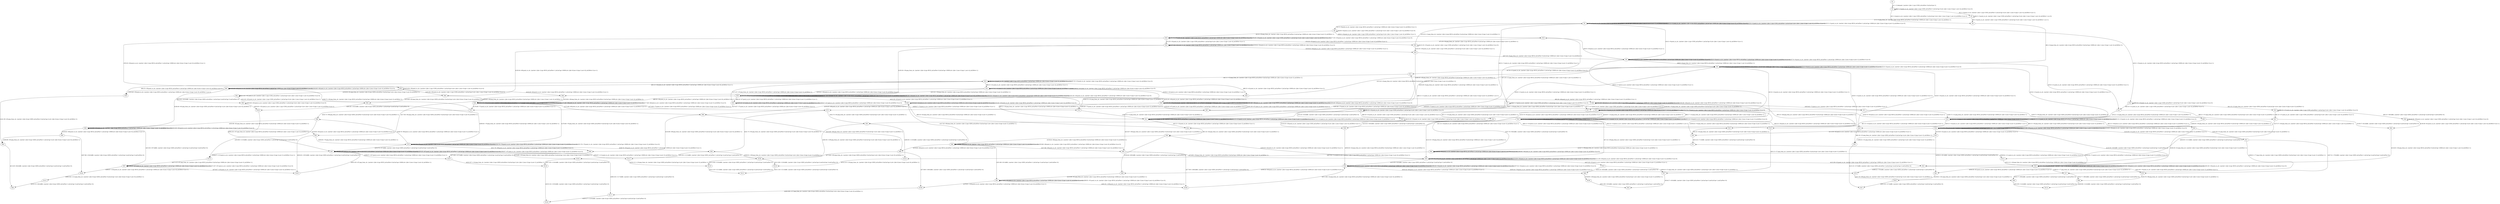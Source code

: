 digraph cpn_tools_graph {
  N1 -> N2 [ label="A1:1->2:demand: {carrier={idx=1,typ=CON},inCarPow=0,inCarCap=2}" ];
  N2 -> N3 [ label="A2:2->3:push_to_cb: {carrier={idx=1,typ=CON},inCarPow=2,inCarCap=0,cb={idx=1,loss=0,inp=1,out=4},inCbPow=0,ra=1}" ];
  N2 -> N4 [ label="A3:2->4:push_to_cb: {carrier={idx=1,typ=CON},inCarPow=2,inCarCap=0,cb={idx=1,loss=0,inp=1,out=4},inCbPow=0,ra=2}" ];
  N2 -> N2 [ label="A4:2->2:push_to_cb: {carrier={idx=1,typ=CON},inCarPow=2,inCarCap=0,cb={idx=1,loss=0,inp=1,out=4},inCbPow=0,ra=0}" ];
  N3 -> N3 [ label="A5:3->3:push_to_cb: {carrier={idx=1,typ=CON},inCarPow=1,inCarCap=0,cb={idx=1,loss=0,inp=1,out=4},inCbPow=1,ra=0}" ];
  N3 -> N4 [ label="A6:3->4:push_to_cb: {carrier={idx=1,typ=CON},inCarPow=1,inCarCap=0,cb={idx=1,loss=0,inp=1,out=4},inCbPow=1,ra=1}" ];
  N3 -> N5 [ label="A7:3->5:pop_from_cb: {carrier={idx=4,typ=BUS},inCarPow=0,inCarCap=10000,cb={idx=1,loss=0,inp=1,out=4},inCbPow=1}" ];
  N4 -> N6 [ label="A8:4->6:pop_from_cb: {carrier={idx=4,typ=BUS},inCarPow=0,inCarCap=10000,cb={idx=1,loss=0,inp=1,out=4},inCbPow=2}" ];
  N5 -> N5 [ label="A9:5->5:push_to_cb: {carrier={idx=4,typ=BUS},inCarPow=1,inCarCap=10000,cb={idx=2,loss=0,inp=4,out=2},inCbPow=0,ra=0}" ];
  N5 -> N7 [ label="A10:5->7:push_to_cb: {carrier={idx=4,typ=BUS},inCarPow=1,inCarCap=10000,cb={idx=2,loss=0,inp=4,out=2},inCbPow=0,ra=1}" ];
  N5 -> N8 [ label="A11:5->8:push_to_cb: {carrier={idx=4,typ=BUS},inCarPow=1,inCarCap=10000,cb={idx=4,loss=0,inp=4,out=5},inCbPow=0,ra=1}" ];
  N5 -> N5 [ label="A12:5->5:push_to_cb: {carrier={idx=4,typ=BUS},inCarPow=1,inCarCap=10000,cb={idx=4,loss=0,inp=4,out=5},inCbPow=0,ra=0}" ];
  N5 -> N5 [ label="A13:5->5:push_to_cb: {carrier={idx=1,typ=CON},inCarPow=1,inCarCap=0,cb={idx=1,loss=0,inp=1,out=4},inCbPow=0,ra=0}" ];
  N5 -> N9 [ label="A14:5->9:push_to_cb: {carrier={idx=1,typ=CON},inCarPow=1,inCarCap=0,cb={idx=1,loss=0,inp=1,out=4},inCbPow=0,ra=1}" ];
  N5 -> N5 [ label="A15:5->5:push_to_cb: {carrier={idx=4,typ=BUS},inCarPow=1,inCarCap=10000,cb={idx=3,loss=0,inp=4,out=3},inCbPow=0,ra=0}" ];
  N5 -> N10 [ label="A16:5->10:push_to_cb: {carrier={idx=4,typ=BUS},inCarPow=1,inCarCap=10000,cb={idx=3,loss=0,inp=4,out=3},inCbPow=0,ra=1}" ];
  N6 -> N11 [ label="A17:6->11:push_to_cb: {carrier={idx=4,typ=BUS},inCarPow=2,inCarCap=10000,cb={idx=4,loss=0,inp=4,out=5},inCbPow=0,ra=2}" ];
  N6 -> N12 [ label="A18:6->12:push_to_cb: {carrier={idx=4,typ=BUS},inCarPow=2,inCarCap=10000,cb={idx=4,loss=0,inp=4,out=5},inCbPow=0,ra=1}" ];
  N6 -> N6 [ label="A19:6->6:push_to_cb: {carrier={idx=4,typ=BUS},inCarPow=2,inCarCap=10000,cb={idx=4,loss=0,inp=4,out=5},inCbPow=0,ra=0}" ];
  N6 -> N13 [ label="A20:6->13:push_to_cb: {carrier={idx=4,typ=BUS},inCarPow=2,inCarCap=10000,cb={idx=2,loss=0,inp=4,out=2},inCbPow=0,ra=2}" ];
  N6 -> N6 [ label="A21:6->6:push_to_cb: {carrier={idx=4,typ=BUS},inCarPow=2,inCarCap=10000,cb={idx=2,loss=0,inp=4,out=2},inCbPow=0,ra=0}" ];
  N6 -> N14 [ label="A22:6->14:push_to_cb: {carrier={idx=4,typ=BUS},inCarPow=2,inCarCap=10000,cb={idx=2,loss=0,inp=4,out=2},inCbPow=0,ra=1}" ];
  N6 -> N15 [ label="A23:6->15:push_to_cb: {carrier={idx=4,typ=BUS},inCarPow=2,inCarCap=10000,cb={idx=3,loss=0,inp=4,out=3},inCbPow=0,ra=1}" ];
  N6 -> N16 [ label="A24:6->16:push_to_cb: {carrier={idx=4,typ=BUS},inCarPow=2,inCarCap=10000,cb={idx=3,loss=0,inp=4,out=3},inCbPow=0,ra=2}" ];
  N6 -> N6 [ label="A25:6->6:push_to_cb: {carrier={idx=4,typ=BUS},inCarPow=2,inCarCap=10000,cb={idx=3,loss=0,inp=4,out=3},inCbPow=0,ra=0}" ];
  N7 -> N7 [ label="A26:7->7:push_to_cb: {carrier={idx=1,typ=CON},inCarPow=1,inCarCap=0,cb={idx=1,loss=0,inp=1,out=4},inCbPow=0,ra=0}" ];
  N7 -> N17 [ label="A27:7->17:push_to_cb: {carrier={idx=1,typ=CON},inCarPow=1,inCarCap=0,cb={idx=1,loss=0,inp=1,out=4},inCbPow=0,ra=1}" ];
  N7 -> N18 [ label="A28:7->18:pop_from_cb: {carrier={idx=2,typ=GEN},inCarPow=0,inCarCap=3,cb={idx=2,loss=0,inp=4,out=2},inCbPow=1}" ];
  N8 -> N8 [ label="A29:8->8:push_to_cb: {carrier={idx=1,typ=CON},inCarPow=1,inCarCap=0,cb={idx=1,loss=0,inp=1,out=4},inCbPow=0,ra=0}" ];
  N8 -> N19 [ label="A30:8->19:push_to_cb: {carrier={idx=1,typ=CON},inCarPow=1,inCarCap=0,cb={idx=1,loss=0,inp=1,out=4},inCbPow=0,ra=1}" ];
  N8 -> N20 [ label="A31:8->20:pop_from_cb: {carrier={idx=5,typ=BUS},inCarPow=0,inCarCap=10000,cb={idx=4,loss=0,inp=4,out=5},inCbPow=1}" ];
  N9 -> N9 [ label="A32:9->9:push_to_cb: {carrier={idx=4,typ=BUS},inCarPow=1,inCarCap=10000,cb={idx=3,loss=0,inp=4,out=3},inCbPow=0,ra=0}" ];
  N9 -> N21 [ label="A33:9->21:push_to_cb: {carrier={idx=4,typ=BUS},inCarPow=1,inCarCap=10000,cb={idx=3,loss=0,inp=4,out=3},inCbPow=0,ra=1}" ];
  N9 -> N19 [ label="A34:9->19:push_to_cb: {carrier={idx=4,typ=BUS},inCarPow=1,inCarCap=10000,cb={idx=4,loss=0,inp=4,out=5},inCbPow=0,ra=1}" ];
  N9 -> N9 [ label="A35:9->9:push_to_cb: {carrier={idx=4,typ=BUS},inCarPow=1,inCarCap=10000,cb={idx=4,loss=0,inp=4,out=5},inCbPow=0,ra=0}" ];
  N9 -> N17 [ label="A36:9->17:push_to_cb: {carrier={idx=4,typ=BUS},inCarPow=1,inCarCap=10000,cb={idx=2,loss=0,inp=4,out=2},inCbPow=0,ra=1}" ];
  N9 -> N9 [ label="A37:9->9:push_to_cb: {carrier={idx=4,typ=BUS},inCarPow=1,inCarCap=10000,cb={idx=2,loss=0,inp=4,out=2},inCbPow=0,ra=0}" ];
  N9 -> N6 [ label="A38:9->6:pop_from_cb: {carrier={idx=4,typ=BUS},inCarPow=1,inCarCap=10000,cb={idx=1,loss=0,inp=1,out=4},inCbPow=1}" ];
  N10 -> N10 [ label="A39:10->10:push_to_cb: {carrier={idx=1,typ=CON},inCarPow=1,inCarCap=0,cb={idx=1,loss=0,inp=1,out=4},inCbPow=0,ra=0}" ];
  N10 -> N21 [ label="A40:10->21:push_to_cb: {carrier={idx=1,typ=CON},inCarPow=1,inCarCap=0,cb={idx=1,loss=0,inp=1,out=4},inCbPow=0,ra=1}" ];
  N10 -> N22 [ label="A41:10->22:pop_from_cb: {carrier={idx=3,typ=GEN},inCarPow=0,inCarCap=4,cb={idx=3,loss=0,inp=4,out=3},inCbPow=1}" ];
  N11 -> N23 [ label="A42:11->23:pop_from_cb: {carrier={idx=5,typ=BUS},inCarPow=0,inCarCap=10000,cb={idx=4,loss=0,inp=4,out=5},inCbPow=2}" ];
  N12 -> N24 [ label="A43:12->24:push_to_cb: {carrier={idx=4,typ=BUS},inCarPow=1,inCarCap=10000,cb={idx=2,loss=0,inp=4,out=2},inCbPow=0,ra=1}" ];
  N12 -> N12 [ label="A44:12->12:push_to_cb: {carrier={idx=4,typ=BUS},inCarPow=1,inCarCap=10000,cb={idx=2,loss=0,inp=4,out=2},inCbPow=0,ra=0}" ];
  N12 -> N12 [ label="A45:12->12:push_to_cb: {carrier={idx=4,typ=BUS},inCarPow=1,inCarCap=10000,cb={idx=3,loss=0,inp=4,out=3},inCbPow=0,ra=0}" ];
  N12 -> N25 [ label="A46:12->25:push_to_cb: {carrier={idx=4,typ=BUS},inCarPow=1,inCarCap=10000,cb={idx=3,loss=0,inp=4,out=3},inCbPow=0,ra=1}" ];
  N12 -> N12 [ label="A47:12->12:push_to_cb: {carrier={idx=4,typ=BUS},inCarPow=1,inCarCap=10000,cb={idx=4,loss=0,inp=4,out=5},inCbPow=1,ra=0}" ];
  N12 -> N11 [ label="A48:12->11:push_to_cb: {carrier={idx=4,typ=BUS},inCarPow=1,inCarCap=10000,cb={idx=4,loss=0,inp=4,out=5},inCbPow=1,ra=1}" ];
  N12 -> N26 [ label="A49:12->26:pop_from_cb: {carrier={idx=5,typ=BUS},inCarPow=0,inCarCap=10000,cb={idx=4,loss=0,inp=4,out=5},inCbPow=1}" ];
  N13 -> N27 [ label="A50:13->27:pop_from_cb: {carrier={idx=2,typ=GEN},inCarPow=0,inCarCap=3,cb={idx=2,loss=0,inp=4,out=2},inCbPow=2}" ];
  N14 -> N24 [ label="A51:14->24:push_to_cb: {carrier={idx=4,typ=BUS},inCarPow=1,inCarCap=10000,cb={idx=4,loss=0,inp=4,out=5},inCbPow=0,ra=1}" ];
  N14 -> N14 [ label="A52:14->14:push_to_cb: {carrier={idx=4,typ=BUS},inCarPow=1,inCarCap=10000,cb={idx=4,loss=0,inp=4,out=5},inCbPow=0,ra=0}" ];
  N14 -> N14 [ label="A53:14->14:push_to_cb: {carrier={idx=4,typ=BUS},inCarPow=1,inCarCap=10000,cb={idx=2,loss=0,inp=4,out=2},inCbPow=1,ra=0}" ];
  N14 -> N13 [ label="A54:14->13:push_to_cb: {carrier={idx=4,typ=BUS},inCarPow=1,inCarCap=10000,cb={idx=2,loss=0,inp=4,out=2},inCbPow=1,ra=1}" ];
  N14 -> N14 [ label="A55:14->14:push_to_cb: {carrier={idx=4,typ=BUS},inCarPow=1,inCarCap=10000,cb={idx=3,loss=0,inp=4,out=3},inCbPow=0,ra=0}" ];
  N14 -> N28 [ label="A56:14->28:push_to_cb: {carrier={idx=4,typ=BUS},inCarPow=1,inCarCap=10000,cb={idx=3,loss=0,inp=4,out=3},inCbPow=0,ra=1}" ];
  N14 -> N29 [ label="A57:14->29:pop_from_cb: {carrier={idx=2,typ=GEN},inCarPow=0,inCarCap=3,cb={idx=2,loss=0,inp=4,out=2},inCbPow=1}" ];
  N15 -> N15 [ label="A58:15->15:push_to_cb: {carrier={idx=4,typ=BUS},inCarPow=1,inCarCap=10000,cb={idx=3,loss=0,inp=4,out=3},inCbPow=1,ra=0}" ];
  N15 -> N16 [ label="A59:15->16:push_to_cb: {carrier={idx=4,typ=BUS},inCarPow=1,inCarCap=10000,cb={idx=3,loss=0,inp=4,out=3},inCbPow=1,ra=1}" ];
  N15 -> N15 [ label="A60:15->15:push_to_cb: {carrier={idx=4,typ=BUS},inCarPow=1,inCarCap=10000,cb={idx=4,loss=0,inp=4,out=5},inCbPow=0,ra=0}" ];
  N15 -> N25 [ label="A61:15->25:push_to_cb: {carrier={idx=4,typ=BUS},inCarPow=1,inCarCap=10000,cb={idx=4,loss=0,inp=4,out=5},inCbPow=0,ra=1}" ];
  N15 -> N15 [ label="A62:15->15:push_to_cb: {carrier={idx=4,typ=BUS},inCarPow=1,inCarCap=10000,cb={idx=2,loss=0,inp=4,out=2},inCbPow=0,ra=0}" ];
  N15 -> N28 [ label="A63:15->28:push_to_cb: {carrier={idx=4,typ=BUS},inCarPow=1,inCarCap=10000,cb={idx=2,loss=0,inp=4,out=2},inCbPow=0,ra=1}" ];
  N15 -> N30 [ label="A64:15->30:pop_from_cb: {carrier={idx=3,typ=GEN},inCarPow=0,inCarCap=4,cb={idx=3,loss=0,inp=4,out=3},inCbPow=1}" ];
  N16 -> N31 [ label="A65:16->31:pop_from_cb: {carrier={idx=3,typ=GEN},inCarPow=0,inCarCap=4,cb={idx=3,loss=0,inp=4,out=3},inCbPow=2}" ];
  N17 -> N14 [ label="A66:17->14:pop_from_cb: {carrier={idx=4,typ=BUS},inCarPow=0,inCarCap=10000,cb={idx=1,loss=0,inp=1,out=4},inCbPow=1}" ];
  N17 -> N32 [ label="A67:17->32:pop_from_cb: {carrier={idx=2,typ=GEN},inCarPow=0,inCarCap=3,cb={idx=2,loss=0,inp=4,out=2},inCbPow=1}" ];
  N18 -> N18 [ label="A68:18->18:push_to_cb: {carrier={idx=1,typ=CON},inCarPow=1,inCarCap=0,cb={idx=1,loss=0,inp=1,out=4},inCbPow=0,ra=0}" ];
  N18 -> N32 [ label="A69:18->32:push_to_cb: {carrier={idx=1,typ=CON},inCarPow=1,inCarCap=0,cb={idx=1,loss=0,inp=1,out=4},inCbPow=0,ra=1}" ];
  N18 -> N33 [ label="A70:18->33:fulfill: {carrier={idx=2,typ=GEN},inCarPow=1,inCarCap=3,outCarCap=2,outCarPow=0}" ];
  N19 -> N12 [ label="A71:19->12:pop_from_cb: {carrier={idx=4,typ=BUS},inCarPow=0,inCarCap=10000,cb={idx=1,loss=0,inp=1,out=4},inCbPow=1}" ];
  N19 -> N34 [ label="A72:19->34:pop_from_cb: {carrier={idx=5,typ=BUS},inCarPow=0,inCarCap=10000,cb={idx=4,loss=0,inp=4,out=5},inCbPow=1}" ];
  N20 -> N20 [ label="A73:20->20:push_to_cb: {carrier={idx=5,typ=BUS},inCarPow=1,inCarCap=10000,cb={idx=5,loss=0,inp=5,out=4},inCbPow=0,ra=0}" ];
  N20 -> N35 [ label="A74:20->35:push_to_cb: {carrier={idx=5,typ=BUS},inCarPow=1,inCarCap=10000,cb={idx=5,loss=0,inp=5,out=4},inCbPow=0,ra=1}" ];
  N20 -> N34 [ label="A75:20->34:push_to_cb: {carrier={idx=1,typ=CON},inCarPow=1,inCarCap=0,cb={idx=1,loss=0,inp=1,out=4},inCbPow=0,ra=1}" ];
  N20 -> N20 [ label="A76:20->20:push_to_cb: {carrier={idx=1,typ=CON},inCarPow=1,inCarCap=0,cb={idx=1,loss=0,inp=1,out=4},inCbPow=0,ra=0}" ];
  N20 -> N20 [ label="A77:20->20:push_to_cb: {carrier={idx=5,typ=BUS},inCarPow=1,inCarCap=10000,cb={idx=6,loss=0,inp=5,out=6},inCbPow=0,ra=0}" ];
  N20 -> N36 [ label="A78:20->36:push_to_cb: {carrier={idx=5,typ=BUS},inCarPow=1,inCarCap=10000,cb={idx=6,loss=0,inp=5,out=6},inCbPow=0,ra=1}" ];
  N21 -> N15 [ label="A79:21->15:pop_from_cb: {carrier={idx=4,typ=BUS},inCarPow=0,inCarCap=10000,cb={idx=1,loss=0,inp=1,out=4},inCbPow=1}" ];
  N21 -> N37 [ label="A80:21->37:pop_from_cb: {carrier={idx=3,typ=GEN},inCarPow=0,inCarCap=4,cb={idx=3,loss=0,inp=4,out=3},inCbPow=1}" ];
  N22 -> N37 [ label="A81:22->37:push_to_cb: {carrier={idx=1,typ=CON},inCarPow=1,inCarCap=0,cb={idx=1,loss=0,inp=1,out=4},inCbPow=0,ra=1}" ];
  N22 -> N22 [ label="A82:22->22:push_to_cb: {carrier={idx=1,typ=CON},inCarPow=1,inCarCap=0,cb={idx=1,loss=0,inp=1,out=4},inCbPow=0,ra=0}" ];
  N22 -> N38 [ label="A83:22->38:fulfill: {carrier={idx=3,typ=GEN},inCarPow=1,inCarCap=4,outCarCap=3,outCarPow=0}" ];
  N23 -> N39 [ label="A84:23->39:push_to_cb: {carrier={idx=5,typ=BUS},inCarPow=2,inCarCap=10000,cb={idx=6,loss=0,inp=5,out=6},inCbPow=0,ra=2}" ];
  N23 -> N40 [ label="A85:23->40:push_to_cb: {carrier={idx=5,typ=BUS},inCarPow=2,inCarCap=10000,cb={idx=6,loss=0,inp=5,out=6},inCbPow=0,ra=1}" ];
  N23 -> N23 [ label="A86:23->23:push_to_cb: {carrier={idx=5,typ=BUS},inCarPow=2,inCarCap=10000,cb={idx=6,loss=0,inp=5,out=6},inCbPow=0,ra=0}" ];
  N23 -> N23 [ label="A87:23->23:push_to_cb: {carrier={idx=5,typ=BUS},inCarPow=2,inCarCap=10000,cb={idx=5,loss=0,inp=5,out=4},inCbPow=0,ra=0}" ];
  N23 -> N41 [ label="A88:23->41:push_to_cb: {carrier={idx=5,typ=BUS},inCarPow=2,inCarCap=10000,cb={idx=5,loss=0,inp=5,out=4},inCbPow=0,ra=1}" ];
  N23 -> N42 [ label="A89:23->42:push_to_cb: {carrier={idx=5,typ=BUS},inCarPow=2,inCarCap=10000,cb={idx=5,loss=0,inp=5,out=4},inCbPow=0,ra=2}" ];
  N24 -> N43 [ label="A90:24->43:pop_from_cb: {carrier={idx=5,typ=BUS},inCarPow=0,inCarCap=10000,cb={idx=4,loss=0,inp=4,out=5},inCbPow=1}" ];
  N24 -> N44 [ label="A91:24->44:pop_from_cb: {carrier={idx=2,typ=GEN},inCarPow=0,inCarCap=3,cb={idx=2,loss=0,inp=4,out=2},inCbPow=1}" ];
  N25 -> N45 [ label="A92:25->45:pop_from_cb: {carrier={idx=3,typ=GEN},inCarPow=0,inCarCap=4,cb={idx=3,loss=0,inp=4,out=3},inCbPow=1}" ];
  N25 -> N46 [ label="A93:25->46:pop_from_cb: {carrier={idx=5,typ=BUS},inCarPow=0,inCarCap=10000,cb={idx=4,loss=0,inp=4,out=5},inCbPow=1}" ];
  N26 -> N26 [ label="A94:26->26:push_to_cb: {carrier={idx=4,typ=BUS},inCarPow=1,inCarCap=10000,cb={idx=3,loss=0,inp=4,out=3},inCbPow=0,ra=0}" ];
  N26 -> N46 [ label="A95:26->46:push_to_cb: {carrier={idx=4,typ=BUS},inCarPow=1,inCarCap=10000,cb={idx=3,loss=0,inp=4,out=3},inCbPow=0,ra=1}" ];
  N26 -> N47 [ label="A96:26->47:push_to_cb: {carrier={idx=4,typ=BUS},inCarPow=1,inCarCap=10000,cb={idx=4,loss=0,inp=4,out=5},inCbPow=0,ra=1}" ];
  N26 -> N26 [ label="A97:26->26:push_to_cb: {carrier={idx=4,typ=BUS},inCarPow=1,inCarCap=10000,cb={idx=4,loss=0,inp=4,out=5},inCbPow=0,ra=0}" ];
  N26 -> N48 [ label="A98:26->48:push_to_cb: {carrier={idx=5,typ=BUS},inCarPow=1,inCarCap=10000,cb={idx=6,loss=0,inp=5,out=6},inCbPow=0,ra=1}" ];
  N26 -> N26 [ label="A99:26->26:push_to_cb: {carrier={idx=5,typ=BUS},inCarPow=1,inCarCap=10000,cb={idx=6,loss=0,inp=5,out=6},inCbPow=0,ra=0}" ];
  N26 -> N26 [ label="A100:26->26:push_to_cb: {carrier={idx=4,typ=BUS},inCarPow=1,inCarCap=10000,cb={idx=2,loss=0,inp=4,out=2},inCbPow=0,ra=0}" ];
  N26 -> N43 [ label="A101:26->43:push_to_cb: {carrier={idx=4,typ=BUS},inCarPow=1,inCarCap=10000,cb={idx=2,loss=0,inp=4,out=2},inCbPow=0,ra=1}" ];
  N26 -> N26 [ label="A102:26->26:push_to_cb: {carrier={idx=5,typ=BUS},inCarPow=1,inCarCap=10000,cb={idx=5,loss=0,inp=5,out=4},inCbPow=0,ra=0}" ];
  N26 -> N49 [ label="A103:26->49:push_to_cb: {carrier={idx=5,typ=BUS},inCarPow=1,inCarCap=10000,cb={idx=5,loss=0,inp=5,out=4},inCbPow=0,ra=1}" ];
  N27 -> N50 [ label="A104:27->50:fulfill: {carrier={idx=2,typ=GEN},inCarPow=2,inCarCap=3,outCarCap=1,outCarPow=0}" ];
  N28 -> N51 [ label="A105:28->51:pop_from_cb: {carrier={idx=3,typ=GEN},inCarPow=0,inCarCap=4,cb={idx=3,loss=0,inp=4,out=3},inCbPow=1}" ];
  N28 -> N52 [ label="A106:28->52:pop_from_cb: {carrier={idx=2,typ=GEN},inCarPow=0,inCarCap=3,cb={idx=2,loss=0,inp=4,out=2},inCbPow=1}" ];
  N29 -> N53 [ label="A107:29->53:push_to_cb: {carrier={idx=4,typ=BUS},inCarPow=1,inCarCap=10000,cb={idx=2,loss=0,inp=4,out=2},inCbPow=0,ra=1}" ];
  N29 -> N29 [ label="A108:29->29:push_to_cb: {carrier={idx=4,typ=BUS},inCarPow=1,inCarCap=10000,cb={idx=2,loss=0,inp=4,out=2},inCbPow=0,ra=0}" ];
  N29 -> N44 [ label="A109:29->44:push_to_cb: {carrier={idx=4,typ=BUS},inCarPow=1,inCarCap=10000,cb={idx=4,loss=0,inp=4,out=5},inCbPow=0,ra=1}" ];
  N29 -> N29 [ label="A110:29->29:push_to_cb: {carrier={idx=4,typ=BUS},inCarPow=1,inCarCap=10000,cb={idx=4,loss=0,inp=4,out=5},inCbPow=0,ra=0}" ];
  N29 -> N29 [ label="A111:29->29:push_to_cb: {carrier={idx=4,typ=BUS},inCarPow=1,inCarCap=10000,cb={idx=3,loss=0,inp=4,out=3},inCbPow=0,ra=0}" ];
  N29 -> N52 [ label="A112:29->52:push_to_cb: {carrier={idx=4,typ=BUS},inCarPow=1,inCarCap=10000,cb={idx=3,loss=0,inp=4,out=3},inCbPow=0,ra=1}" ];
  N29 -> N54 [ label="A113:29->54:fulfill: {carrier={idx=2,typ=GEN},inCarPow=1,inCarCap=3,outCarCap=2,outCarPow=0}" ];
  N30 -> N30 [ label="A114:30->30:push_to_cb: {carrier={idx=4,typ=BUS},inCarPow=1,inCarCap=10000,cb={idx=4,loss=0,inp=4,out=5},inCbPow=0,ra=0}" ];
  N30 -> N45 [ label="A115:30->45:push_to_cb: {carrier={idx=4,typ=BUS},inCarPow=1,inCarCap=10000,cb={idx=4,loss=0,inp=4,out=5},inCbPow=0,ra=1}" ];
  N30 -> N51 [ label="A116:30->51:push_to_cb: {carrier={idx=4,typ=BUS},inCarPow=1,inCarCap=10000,cb={idx=2,loss=0,inp=4,out=2},inCbPow=0,ra=1}" ];
  N30 -> N30 [ label="A117:30->30:push_to_cb: {carrier={idx=4,typ=BUS},inCarPow=1,inCarCap=10000,cb={idx=2,loss=0,inp=4,out=2},inCbPow=0,ra=0}" ];
  N30 -> N30 [ label="A118:30->30:push_to_cb: {carrier={idx=4,typ=BUS},inCarPow=1,inCarCap=10000,cb={idx=3,loss=0,inp=4,out=3},inCbPow=0,ra=0}" ];
  N30 -> N55 [ label="A119:30->55:push_to_cb: {carrier={idx=4,typ=BUS},inCarPow=1,inCarCap=10000,cb={idx=3,loss=0,inp=4,out=3},inCbPow=0,ra=1}" ];
  N30 -> N56 [ label="A120:30->56:fulfill: {carrier={idx=3,typ=GEN},inCarPow=1,inCarCap=4,outCarCap=3,outCarPow=0}" ];
  N31 -> N57 [ label="A121:31->57:fulfill: {carrier={idx=3,typ=GEN},inCarPow=2,inCarCap=4,outCarCap=2,outCarPow=0}" ];
  N32 -> N29 [ label="A122:32->29:pop_from_cb: {carrier={idx=4,typ=BUS},inCarPow=0,inCarCap=10000,cb={idx=1,loss=0,inp=1,out=4},inCbPow=1}" ];
  N32 -> N58 [ label="A123:32->58:fulfill: {carrier={idx=2,typ=GEN},inCarPow=1,inCarCap=3,outCarCap=2,outCarPow=0}" ];
  N33 -> N58 [ label="A124:33->58:push_to_cb: {carrier={idx=1,typ=CON},inCarPow=1,inCarCap=0,cb={idx=1,loss=0,inp=1,out=4},inCbPow=0,ra=1}" ];
  N33 -> N33 [ label="A125:33->33:push_to_cb: {carrier={idx=1,typ=CON},inCarPow=1,inCarCap=0,cb={idx=1,loss=0,inp=1,out=4},inCbPow=0,ra=0}" ];
  N34 -> N59 [ label="A126:34->59:push_to_cb: {carrier={idx=5,typ=BUS},inCarPow=1,inCarCap=10000,cb={idx=5,loss=0,inp=5,out=4},inCbPow=0,ra=1}" ];
  N34 -> N34 [ label="A127:34->34:push_to_cb: {carrier={idx=5,typ=BUS},inCarPow=1,inCarCap=10000,cb={idx=5,loss=0,inp=5,out=4},inCbPow=0,ra=0}" ];
  N34 -> N60 [ label="A128:34->60:push_to_cb: {carrier={idx=5,typ=BUS},inCarPow=1,inCarCap=10000,cb={idx=6,loss=0,inp=5,out=6},inCbPow=0,ra=1}" ];
  N34 -> N34 [ label="A129:34->34:push_to_cb: {carrier={idx=5,typ=BUS},inCarPow=1,inCarCap=10000,cb={idx=6,loss=0,inp=5,out=6},inCbPow=0,ra=0}" ];
  N34 -> N26 [ label="A130:34->26:pop_from_cb: {carrier={idx=4,typ=BUS},inCarPow=0,inCarCap=10000,cb={idx=1,loss=0,inp=1,out=4},inCbPow=1}" ];
  N35 -> N35 [ label="A131:35->35:push_to_cb: {carrier={idx=1,typ=CON},inCarPow=1,inCarCap=0,cb={idx=1,loss=0,inp=1,out=4},inCbPow=0,ra=0}" ];
  N35 -> N59 [ label="A132:35->59:push_to_cb: {carrier={idx=1,typ=CON},inCarPow=1,inCarCap=0,cb={idx=1,loss=0,inp=1,out=4},inCbPow=0,ra=1}" ];
  N35 -> N5 [ label="A133:35->5:pop_from_cb: {carrier={idx=4,typ=BUS},inCarPow=0,inCarCap=10000,cb={idx=5,loss=0,inp=5,out=4},inCbPow=1}" ];
  N36 -> N36 [ label="A134:36->36:push_to_cb: {carrier={idx=1,typ=CON},inCarPow=1,inCarCap=0,cb={idx=1,loss=0,inp=1,out=4},inCbPow=0,ra=0}" ];
  N36 -> N60 [ label="A135:36->60:push_to_cb: {carrier={idx=1,typ=CON},inCarPow=1,inCarCap=0,cb={idx=1,loss=0,inp=1,out=4},inCbPow=0,ra=1}" ];
  N36 -> N61 [ label="A136:36->61:pop_from_cb: {carrier={idx=6,typ=GEN},inCarPow=0,inCarCap=4,cb={idx=6,loss=0,inp=5,out=6},inCbPow=1}" ];
  N37 -> N30 [ label="A137:37->30:pop_from_cb: {carrier={idx=4,typ=BUS},inCarPow=0,inCarCap=10000,cb={idx=1,loss=0,inp=1,out=4},inCbPow=1}" ];
  N37 -> N62 [ label="A138:37->62:fulfill: {carrier={idx=3,typ=GEN},inCarPow=1,inCarCap=4,outCarCap=3,outCarPow=0}" ];
  N38 -> N62 [ label="A139:38->62:push_to_cb: {carrier={idx=1,typ=CON},inCarPow=1,inCarCap=0,cb={idx=1,loss=0,inp=1,out=4},inCbPow=0,ra=1}" ];
  N38 -> N38 [ label="A140:38->38:push_to_cb: {carrier={idx=1,typ=CON},inCarPow=1,inCarCap=0,cb={idx=1,loss=0,inp=1,out=4},inCbPow=0,ra=0}" ];
  N39 -> N63 [ label="A141:39->63:pop_from_cb: {carrier={idx=6,typ=GEN},inCarPow=0,inCarCap=4,cb={idx=6,loss=0,inp=5,out=6},inCbPow=2}" ];
  N40 -> N40 [ label="A142:40->40:push_to_cb: {carrier={idx=5,typ=BUS},inCarPow=1,inCarCap=10000,cb={idx=6,loss=0,inp=5,out=6},inCbPow=1,ra=0}" ];
  N40 -> N39 [ label="A143:40->39:push_to_cb: {carrier={idx=5,typ=BUS},inCarPow=1,inCarCap=10000,cb={idx=6,loss=0,inp=5,out=6},inCbPow=1,ra=1}" ];
  N40 -> N40 [ label="A144:40->40:push_to_cb: {carrier={idx=5,typ=BUS},inCarPow=1,inCarCap=10000,cb={idx=5,loss=0,inp=5,out=4},inCbPow=0,ra=0}" ];
  N40 -> N64 [ label="A145:40->64:push_to_cb: {carrier={idx=5,typ=BUS},inCarPow=1,inCarCap=10000,cb={idx=5,loss=0,inp=5,out=4},inCbPow=0,ra=1}" ];
  N40 -> N65 [ label="A146:40->65:pop_from_cb: {carrier={idx=6,typ=GEN},inCarPow=0,inCarCap=4,cb={idx=6,loss=0,inp=5,out=6},inCbPow=1}" ];
  N41 -> N41 [ label="A147:41->41:push_to_cb: {carrier={idx=5,typ=BUS},inCarPow=1,inCarCap=10000,cb={idx=5,loss=0,inp=5,out=4},inCbPow=1,ra=0}" ];
  N41 -> N42 [ label="A148:41->42:push_to_cb: {carrier={idx=5,typ=BUS},inCarPow=1,inCarCap=10000,cb={idx=5,loss=0,inp=5,out=4},inCbPow=1,ra=1}" ];
  N41 -> N41 [ label="A149:41->41:push_to_cb: {carrier={idx=5,typ=BUS},inCarPow=1,inCarCap=10000,cb={idx=6,loss=0,inp=5,out=6},inCbPow=0,ra=0}" ];
  N41 -> N64 [ label="A150:41->64:push_to_cb: {carrier={idx=5,typ=BUS},inCarPow=1,inCarCap=10000,cb={idx=6,loss=0,inp=5,out=6},inCbPow=0,ra=1}" ];
  N41 -> N26 [ label="A151:41->26:pop_from_cb: {carrier={idx=4,typ=BUS},inCarPow=0,inCarCap=10000,cb={idx=5,loss=0,inp=5,out=4},inCbPow=1}" ];
  N42 -> N6 [ label="A152:42->6:pop_from_cb: {carrier={idx=4,typ=BUS},inCarPow=0,inCarCap=10000,cb={idx=5,loss=0,inp=5,out=4},inCbPow=2}" ];
  N43 -> N43 [ label="A153:43->43:push_to_cb: {carrier={idx=5,typ=BUS},inCarPow=1,inCarCap=10000,cb={idx=6,loss=0,inp=5,out=6},inCbPow=0,ra=0}" ];
  N43 -> N66 [ label="A154:43->66:push_to_cb: {carrier={idx=5,typ=BUS},inCarPow=1,inCarCap=10000,cb={idx=6,loss=0,inp=5,out=6},inCbPow=0,ra=1}" ];
  N43 -> N43 [ label="A155:43->43:push_to_cb: {carrier={idx=5,typ=BUS},inCarPow=1,inCarCap=10000,cb={idx=5,loss=0,inp=5,out=4},inCbPow=0,ra=0}" ];
  N43 -> N67 [ label="A156:43->67:push_to_cb: {carrier={idx=5,typ=BUS},inCarPow=1,inCarCap=10000,cb={idx=5,loss=0,inp=5,out=4},inCbPow=0,ra=1}" ];
  N43 -> N68 [ label="A157:43->68:pop_from_cb: {carrier={idx=2,typ=GEN},inCarPow=0,inCarCap=3,cb={idx=2,loss=0,inp=4,out=2},inCbPow=1}" ];
  N44 -> N68 [ label="A158:44->68:pop_from_cb: {carrier={idx=5,typ=BUS},inCarPow=0,inCarCap=10000,cb={idx=4,loss=0,inp=4,out=5},inCbPow=1}" ];
  N44 -> N69 [ label="A159:44->69:fulfill: {carrier={idx=2,typ=GEN},inCarPow=1,inCarCap=3,outCarCap=2,outCarPow=0}" ];
  N45 -> N70 [ label="A160:45->70:pop_from_cb: {carrier={idx=5,typ=BUS},inCarPow=0,inCarCap=10000,cb={idx=4,loss=0,inp=4,out=5},inCbPow=1}" ];
  N45 -> N71 [ label="A161:45->71:fulfill: {carrier={idx=3,typ=GEN},inCarPow=1,inCarCap=4,outCarCap=3,outCarPow=0}" ];
  N46 -> N46 [ label="A162:46->46:push_to_cb: {carrier={idx=5,typ=BUS},inCarPow=1,inCarCap=10000,cb={idx=5,loss=0,inp=5,out=4},inCbPow=0,ra=0}" ];
  N46 -> N72 [ label="A163:46->72:push_to_cb: {carrier={idx=5,typ=BUS},inCarPow=1,inCarCap=10000,cb={idx=5,loss=0,inp=5,out=4},inCbPow=0,ra=1}" ];
  N46 -> N46 [ label="A164:46->46:push_to_cb: {carrier={idx=5,typ=BUS},inCarPow=1,inCarCap=10000,cb={idx=6,loss=0,inp=5,out=6},inCbPow=0,ra=0}" ];
  N46 -> N73 [ label="A165:46->73:push_to_cb: {carrier={idx=5,typ=BUS},inCarPow=1,inCarCap=10000,cb={idx=6,loss=0,inp=5,out=6},inCbPow=0,ra=1}" ];
  N46 -> N70 [ label="A166:46->70:pop_from_cb: {carrier={idx=3,typ=GEN},inCarPow=0,inCarCap=4,cb={idx=3,loss=0,inp=4,out=3},inCbPow=1}" ];
  N47 -> N47 [ label="A167:47->47:push_to_cb: {carrier={idx=5,typ=BUS},inCarPow=1,inCarCap=10000,cb={idx=5,loss=0,inp=5,out=4},inCbPow=0,ra=0}" ];
  N47 -> N74 [ label="A168:47->74:push_to_cb: {carrier={idx=5,typ=BUS},inCarPow=1,inCarCap=10000,cb={idx=5,loss=0,inp=5,out=4},inCbPow=0,ra=1}" ];
  N47 -> N47 [ label="A169:47->47:push_to_cb: {carrier={idx=5,typ=BUS},inCarPow=1,inCarCap=10000,cb={idx=6,loss=0,inp=5,out=6},inCbPow=0,ra=0}" ];
  N47 -> N75 [ label="A170:47->75:push_to_cb: {carrier={idx=5,typ=BUS},inCarPow=1,inCarCap=10000,cb={idx=6,loss=0,inp=5,out=6},inCbPow=0,ra=1}" ];
  N47 -> N23 [ label="A171:47->23:pop_from_cb: {carrier={idx=5,typ=BUS},inCarPow=1,inCarCap=10000,cb={idx=4,loss=0,inp=4,out=5},inCbPow=1}" ];
  N48 -> N48 [ label="A172:48->48:push_to_cb: {carrier={idx=4,typ=BUS},inCarPow=1,inCarCap=10000,cb={idx=2,loss=0,inp=4,out=2},inCbPow=0,ra=0}" ];
  N48 -> N66 [ label="A173:48->66:push_to_cb: {carrier={idx=4,typ=BUS},inCarPow=1,inCarCap=10000,cb={idx=2,loss=0,inp=4,out=2},inCbPow=0,ra=1}" ];
  N48 -> N73 [ label="A174:48->73:push_to_cb: {carrier={idx=4,typ=BUS},inCarPow=1,inCarCap=10000,cb={idx=3,loss=0,inp=4,out=3},inCbPow=0,ra=1}" ];
  N48 -> N48 [ label="A175:48->48:push_to_cb: {carrier={idx=4,typ=BUS},inCarPow=1,inCarCap=10000,cb={idx=3,loss=0,inp=4,out=3},inCbPow=0,ra=0}" ];
  N48 -> N75 [ label="A176:48->75:push_to_cb: {carrier={idx=4,typ=BUS},inCarPow=1,inCarCap=10000,cb={idx=4,loss=0,inp=4,out=5},inCbPow=0,ra=1}" ];
  N48 -> N48 [ label="A177:48->48:push_to_cb: {carrier={idx=4,typ=BUS},inCarPow=1,inCarCap=10000,cb={idx=4,loss=0,inp=4,out=5},inCbPow=0,ra=0}" ];
  N48 -> N76 [ label="A178:48->76:pop_from_cb: {carrier={idx=6,typ=GEN},inCarPow=0,inCarCap=4,cb={idx=6,loss=0,inp=5,out=6},inCbPow=1}" ];
  N49 -> N49 [ label="A179:49->49:push_to_cb: {carrier={idx=4,typ=BUS},inCarPow=1,inCarCap=10000,cb={idx=4,loss=0,inp=4,out=5},inCbPow=0,ra=0}" ];
  N49 -> N74 [ label="A180:49->74:push_to_cb: {carrier={idx=4,typ=BUS},inCarPow=1,inCarCap=10000,cb={idx=4,loss=0,inp=4,out=5},inCbPow=0,ra=1}" ];
  N49 -> N67 [ label="A181:49->67:push_to_cb: {carrier={idx=4,typ=BUS},inCarPow=1,inCarCap=10000,cb={idx=2,loss=0,inp=4,out=2},inCbPow=0,ra=1}" ];
  N49 -> N49 [ label="A182:49->49:push_to_cb: {carrier={idx=4,typ=BUS},inCarPow=1,inCarCap=10000,cb={idx=2,loss=0,inp=4,out=2},inCbPow=0,ra=0}" ];
  N49 -> N49 [ label="A183:49->49:push_to_cb: {carrier={idx=4,typ=BUS},inCarPow=1,inCarCap=10000,cb={idx=3,loss=0,inp=4,out=3},inCbPow=0,ra=0}" ];
  N49 -> N72 [ label="A184:49->72:push_to_cb: {carrier={idx=4,typ=BUS},inCarPow=1,inCarCap=10000,cb={idx=3,loss=0,inp=4,out=3},inCbPow=0,ra=1}" ];
  N49 -> N6 [ label="A185:49->6:pop_from_cb: {carrier={idx=4,typ=BUS},inCarPow=1,inCarCap=10000,cb={idx=5,loss=0,inp=5,out=4},inCbPow=1}" ];
  N51 -> N77 [ label="A186:51->77:pop_from_cb: {carrier={idx=2,typ=GEN},inCarPow=0,inCarCap=3,cb={idx=2,loss=0,inp=4,out=2},inCbPow=1}" ];
  N51 -> N78 [ label="A187:51->78:fulfill: {carrier={idx=3,typ=GEN},inCarPow=1,inCarCap=4,outCarCap=3,outCarPow=0}" ];
  N52 -> N77 [ label="A188:52->77:pop_from_cb: {carrier={idx=3,typ=GEN},inCarPow=0,inCarCap=4,cb={idx=3,loss=0,inp=4,out=3},inCbPow=1}" ];
  N52 -> N79 [ label="A189:52->79:fulfill: {carrier={idx=2,typ=GEN},inCarPow=1,inCarCap=3,outCarCap=2,outCarPow=0}" ];
  N53 -> N27 [ label="A190:53->27:pop_from_cb: {carrier={idx=2,typ=GEN},inCarPow=1,inCarCap=3,cb={idx=2,loss=0,inp=4,out=2},inCbPow=1}" ];
  N53 -> N80 [ label="A191:53->80:fulfill: {carrier={idx=2,typ=GEN},inCarPow=1,inCarCap=3,outCarCap=2,outCarPow=0}" ];
  N54 -> N80 [ label="A192:54->80:push_to_cb: {carrier={idx=4,typ=BUS},inCarPow=1,inCarCap=10000,cb={idx=2,loss=0,inp=4,out=2},inCbPow=0,ra=1}" ];
  N54 -> N54 [ label="A193:54->54:push_to_cb: {carrier={idx=4,typ=BUS},inCarPow=1,inCarCap=10000,cb={idx=2,loss=0,inp=4,out=2},inCbPow=0,ra=0}" ];
  N54 -> N54 [ label="A194:54->54:push_to_cb: {carrier={idx=4,typ=BUS},inCarPow=1,inCarCap=10000,cb={idx=3,loss=0,inp=4,out=3},inCbPow=0,ra=0}" ];
  N54 -> N79 [ label="A195:54->79:push_to_cb: {carrier={idx=4,typ=BUS},inCarPow=1,inCarCap=10000,cb={idx=3,loss=0,inp=4,out=3},inCbPow=0,ra=1}" ];
  N54 -> N69 [ label="A196:54->69:push_to_cb: {carrier={idx=4,typ=BUS},inCarPow=1,inCarCap=10000,cb={idx=4,loss=0,inp=4,out=5},inCbPow=0,ra=1}" ];
  N54 -> N54 [ label="A197:54->54:push_to_cb: {carrier={idx=4,typ=BUS},inCarPow=1,inCarCap=10000,cb={idx=4,loss=0,inp=4,out=5},inCbPow=0,ra=0}" ];
  N55 -> N31 [ label="A198:55->31:pop_from_cb: {carrier={idx=3,typ=GEN},inCarPow=1,inCarCap=4,cb={idx=3,loss=0,inp=4,out=3},inCbPow=1}" ];
  N55 -> N81 [ label="A199:55->81:fulfill: {carrier={idx=3,typ=GEN},inCarPow=1,inCarCap=4,outCarCap=3,outCarPow=0}" ];
  N56 -> N71 [ label="A200:56->71:push_to_cb: {carrier={idx=4,typ=BUS},inCarPow=1,inCarCap=10000,cb={idx=4,loss=0,inp=4,out=5},inCbPow=0,ra=1}" ];
  N56 -> N56 [ label="A201:56->56:push_to_cb: {carrier={idx=4,typ=BUS},inCarPow=1,inCarCap=10000,cb={idx=4,loss=0,inp=4,out=5},inCbPow=0,ra=0}" ];
  N56 -> N78 [ label="A202:56->78:push_to_cb: {carrier={idx=4,typ=BUS},inCarPow=1,inCarCap=10000,cb={idx=2,loss=0,inp=4,out=2},inCbPow=0,ra=1}" ];
  N56 -> N56 [ label="A203:56->56:push_to_cb: {carrier={idx=4,typ=BUS},inCarPow=1,inCarCap=10000,cb={idx=2,loss=0,inp=4,out=2},inCbPow=0,ra=0}" ];
  N56 -> N81 [ label="A204:56->81:push_to_cb: {carrier={idx=4,typ=BUS},inCarPow=1,inCarCap=10000,cb={idx=3,loss=0,inp=4,out=3},inCbPow=0,ra=1}" ];
  N56 -> N56 [ label="A205:56->56:push_to_cb: {carrier={idx=4,typ=BUS},inCarPow=1,inCarCap=10000,cb={idx=3,loss=0,inp=4,out=3},inCbPow=0,ra=0}" ];
  N58 -> N54 [ label="A206:58->54:pop_from_cb: {carrier={idx=4,typ=BUS},inCarPow=0,inCarCap=10000,cb={idx=1,loss=0,inp=1,out=4},inCbPow=1}" ];
  N59 -> N9 [ label="A207:59->9:pop_from_cb: {carrier={idx=4,typ=BUS},inCarPow=0,inCarCap=10000,cb={idx=5,loss=0,inp=5,out=4},inCbPow=1}" ];
  N59 -> N49 [ label="A208:59->49:pop_from_cb: {carrier={idx=4,typ=BUS},inCarPow=0,inCarCap=10000,cb={idx=1,loss=0,inp=1,out=4},inCbPow=1}" ];
  N60 -> N48 [ label="A209:60->48:pop_from_cb: {carrier={idx=4,typ=BUS},inCarPow=0,inCarCap=10000,cb={idx=1,loss=0,inp=1,out=4},inCbPow=1}" ];
  N60 -> N82 [ label="A210:60->82:pop_from_cb: {carrier={idx=6,typ=GEN},inCarPow=0,inCarCap=4,cb={idx=6,loss=0,inp=5,out=6},inCbPow=1}" ];
  N61 -> N82 [ label="A211:61->82:push_to_cb: {carrier={idx=1,typ=CON},inCarPow=1,inCarCap=0,cb={idx=1,loss=0,inp=1,out=4},inCbPow=0,ra=1}" ];
  N61 -> N61 [ label="A212:61->61:push_to_cb: {carrier={idx=1,typ=CON},inCarPow=1,inCarCap=0,cb={idx=1,loss=0,inp=1,out=4},inCbPow=0,ra=0}" ];
  N61 -> N83 [ label="A213:61->83:fulfill: {carrier={idx=6,typ=GEN},inCarPow=1,inCarCap=4,outCarCap=3,outCarPow=0}" ];
  N62 -> N56 [ label="A214:62->56:pop_from_cb: {carrier={idx=4,typ=BUS},inCarPow=0,inCarCap=10000,cb={idx=1,loss=0,inp=1,out=4},inCbPow=1}" ];
  N63 -> N84 [ label="A215:63->84:fulfill: {carrier={idx=6,typ=GEN},inCarPow=2,inCarCap=4,outCarCap=2,outCarPow=0}" ];
  N64 -> N48 [ label="A216:64->48:pop_from_cb: {carrier={idx=4,typ=BUS},inCarPow=0,inCarCap=10000,cb={idx=5,loss=0,inp=5,out=4},inCbPow=1}" ];
  N64 -> N85 [ label="A217:64->85:pop_from_cb: {carrier={idx=6,typ=GEN},inCarPow=0,inCarCap=4,cb={idx=6,loss=0,inp=5,out=6},inCbPow=1}" ];
  N65 -> N85 [ label="A218:65->85:push_to_cb: {carrier={idx=5,typ=BUS},inCarPow=1,inCarCap=10000,cb={idx=5,loss=0,inp=5,out=4},inCbPow=0,ra=1}" ];
  N65 -> N65 [ label="A219:65->65:push_to_cb: {carrier={idx=5,typ=BUS},inCarPow=1,inCarCap=10000,cb={idx=5,loss=0,inp=5,out=4},inCbPow=0,ra=0}" ];
  N65 -> N86 [ label="A220:65->86:push_to_cb: {carrier={idx=5,typ=BUS},inCarPow=1,inCarCap=10000,cb={idx=6,loss=0,inp=5,out=6},inCbPow=0,ra=1}" ];
  N65 -> N65 [ label="A221:65->65:push_to_cb: {carrier={idx=5,typ=BUS},inCarPow=1,inCarCap=10000,cb={idx=6,loss=0,inp=5,out=6},inCbPow=0,ra=0}" ];
  N65 -> N87 [ label="A222:65->87:fulfill: {carrier={idx=6,typ=GEN},inCarPow=1,inCarCap=4,outCarCap=3,outCarPow=0}" ];
  N66 -> N88 [ label="A223:66->88:pop_from_cb: {carrier={idx=2,typ=GEN},inCarPow=0,inCarCap=3,cb={idx=2,loss=0,inp=4,out=2},inCbPow=1}" ];
  N66 -> N89 [ label="A224:66->89:pop_from_cb: {carrier={idx=6,typ=GEN},inCarPow=0,inCarCap=4,cb={idx=6,loss=0,inp=5,out=6},inCbPow=1}" ];
  N67 -> N90 [ label="A225:67->90:pop_from_cb: {carrier={idx=2,typ=GEN},inCarPow=0,inCarCap=3,cb={idx=2,loss=0,inp=4,out=2},inCbPow=1}" ];
  N67 -> N14 [ label="A226:67->14:pop_from_cb: {carrier={idx=4,typ=BUS},inCarPow=0,inCarCap=10000,cb={idx=5,loss=0,inp=5,out=4},inCbPow=1}" ];
  N68 -> N90 [ label="A227:68->90:push_to_cb: {carrier={idx=5,typ=BUS},inCarPow=1,inCarCap=10000,cb={idx=5,loss=0,inp=5,out=4},inCbPow=0,ra=1}" ];
  N68 -> N68 [ label="A228:68->68:push_to_cb: {carrier={idx=5,typ=BUS},inCarPow=1,inCarCap=10000,cb={idx=5,loss=0,inp=5,out=4},inCbPow=0,ra=0}" ];
  N68 -> N88 [ label="A229:68->88:push_to_cb: {carrier={idx=5,typ=BUS},inCarPow=1,inCarCap=10000,cb={idx=6,loss=0,inp=5,out=6},inCbPow=0,ra=1}" ];
  N68 -> N68 [ label="A230:68->68:push_to_cb: {carrier={idx=5,typ=BUS},inCarPow=1,inCarCap=10000,cb={idx=6,loss=0,inp=5,out=6},inCbPow=0,ra=0}" ];
  N68 -> N91 [ label="A231:68->91:fulfill: {carrier={idx=2,typ=GEN},inCarPow=1,inCarCap=3,outCarCap=2,outCarPow=0}" ];
  N69 -> N91 [ label="A232:69->91:pop_from_cb: {carrier={idx=5,typ=BUS},inCarPow=0,inCarCap=10000,cb={idx=4,loss=0,inp=4,out=5},inCbPow=1}" ];
  N70 -> N92 [ label="A233:70->92:push_to_cb: {carrier={idx=5,typ=BUS},inCarPow=1,inCarCap=10000,cb={idx=6,loss=0,inp=5,out=6},inCbPow=0,ra=1}" ];
  N70 -> N70 [ label="A234:70->70:push_to_cb: {carrier={idx=5,typ=BUS},inCarPow=1,inCarCap=10000,cb={idx=6,loss=0,inp=5,out=6},inCbPow=0,ra=0}" ];
  N70 -> N70 [ label="A235:70->70:push_to_cb: {carrier={idx=5,typ=BUS},inCarPow=1,inCarCap=10000,cb={idx=5,loss=0,inp=5,out=4},inCbPow=0,ra=0}" ];
  N70 -> N93 [ label="A236:70->93:push_to_cb: {carrier={idx=5,typ=BUS},inCarPow=1,inCarCap=10000,cb={idx=5,loss=0,inp=5,out=4},inCbPow=0,ra=1}" ];
  N70 -> N94 [ label="A237:70->94:fulfill: {carrier={idx=3,typ=GEN},inCarPow=1,inCarCap=4,outCarCap=3,outCarPow=0}" ];
  N71 -> N94 [ label="A238:71->94:pop_from_cb: {carrier={idx=5,typ=BUS},inCarPow=0,inCarCap=10000,cb={idx=4,loss=0,inp=4,out=5},inCbPow=1}" ];
  N72 -> N93 [ label="A239:72->93:pop_from_cb: {carrier={idx=3,typ=GEN},inCarPow=0,inCarCap=4,cb={idx=3,loss=0,inp=4,out=3},inCbPow=1}" ];
  N72 -> N15 [ label="A240:72->15:pop_from_cb: {carrier={idx=4,typ=BUS},inCarPow=0,inCarCap=10000,cb={idx=5,loss=0,inp=5,out=4},inCbPow=1}" ];
  N73 -> N95 [ label="A241:73->95:pop_from_cb: {carrier={idx=6,typ=GEN},inCarPow=0,inCarCap=4,cb={idx=6,loss=0,inp=5,out=6},inCbPow=1}" ];
  N73 -> N92 [ label="A242:73->92:pop_from_cb: {carrier={idx=3,typ=GEN},inCarPow=0,inCarCap=4,cb={idx=3,loss=0,inp=4,out=3},inCbPow=1}" ];
  N74 -> N12 [ label="A243:74->12:pop_from_cb: {carrier={idx=4,typ=BUS},inCarPow=0,inCarCap=10000,cb={idx=5,loss=0,inp=5,out=4},inCbPow=1}" ];
  N74 -> N41 [ label="A244:74->41:pop_from_cb: {carrier={idx=5,typ=BUS},inCarPow=0,inCarCap=10000,cb={idx=4,loss=0,inp=4,out=5},inCbPow=1}" ];
  N75 -> N96 [ label="A245:75->96:pop_from_cb: {carrier={idx=6,typ=GEN},inCarPow=0,inCarCap=4,cb={idx=6,loss=0,inp=5,out=6},inCbPow=1}" ];
  N75 -> N40 [ label="A246:75->40:pop_from_cb: {carrier={idx=5,typ=BUS},inCarPow=0,inCarCap=10000,cb={idx=4,loss=0,inp=4,out=5},inCbPow=1}" ];
  N76 -> N76 [ label="A247:76->76:push_to_cb: {carrier={idx=4,typ=BUS},inCarPow=1,inCarCap=10000,cb={idx=4,loss=0,inp=4,out=5},inCbPow=0,ra=0}" ];
  N76 -> N96 [ label="A248:76->96:push_to_cb: {carrier={idx=4,typ=BUS},inCarPow=1,inCarCap=10000,cb={idx=4,loss=0,inp=4,out=5},inCbPow=0,ra=1}" ];
  N76 -> N95 [ label="A249:76->95:push_to_cb: {carrier={idx=4,typ=BUS},inCarPow=1,inCarCap=10000,cb={idx=3,loss=0,inp=4,out=3},inCbPow=0,ra=1}" ];
  N76 -> N76 [ label="A250:76->76:push_to_cb: {carrier={idx=4,typ=BUS},inCarPow=1,inCarCap=10000,cb={idx=3,loss=0,inp=4,out=3},inCbPow=0,ra=0}" ];
  N76 -> N89 [ label="A251:76->89:push_to_cb: {carrier={idx=4,typ=BUS},inCarPow=1,inCarCap=10000,cb={idx=2,loss=0,inp=4,out=2},inCbPow=0,ra=1}" ];
  N76 -> N76 [ label="A252:76->76:push_to_cb: {carrier={idx=4,typ=BUS},inCarPow=1,inCarCap=10000,cb={idx=2,loss=0,inp=4,out=2},inCbPow=0,ra=0}" ];
  N76 -> N97 [ label="A253:76->97:fulfill: {carrier={idx=6,typ=GEN},inCarPow=1,inCarCap=4,outCarCap=3,outCarPow=0}" ];
  N77 -> N98 [ label="A254:77->98:fulfill: {carrier={idx=3,typ=GEN},inCarPow=1,inCarCap=4,outCarCap=3,outCarPow=0}" ];
  N77 -> N99 [ label="A255:77->99:fulfill: {carrier={idx=2,typ=GEN},inCarPow=1,inCarCap=3,outCarCap=2,outCarPow=0}" ];
  N78 -> N98 [ label="A256:78->98:pop_from_cb: {carrier={idx=2,typ=GEN},inCarPow=0,inCarCap=3,cb={idx=2,loss=0,inp=4,out=2},inCbPow=1}" ];
  N79 -> N99 [ label="A257:79->99:pop_from_cb: {carrier={idx=3,typ=GEN},inCarPow=0,inCarCap=4,cb={idx=3,loss=0,inp=4,out=3},inCbPow=1}" ];
  N80 -> N100 [ label="A258:80->100:pop_from_cb: {carrier={idx=2,typ=GEN},inCarPow=0,inCarCap=2,cb={idx=2,loss=0,inp=4,out=2},inCbPow=1}" ];
  N81 -> N101 [ label="A259:81->101:pop_from_cb: {carrier={idx=3,typ=GEN},inCarPow=0,inCarCap=3,cb={idx=3,loss=0,inp=4,out=3},inCbPow=1}" ];
  N82 -> N76 [ label="A260:82->76:pop_from_cb: {carrier={idx=4,typ=BUS},inCarPow=0,inCarCap=10000,cb={idx=1,loss=0,inp=1,out=4},inCbPow=1}" ];
  N82 -> N102 [ label="A261:82->102:fulfill: {carrier={idx=6,typ=GEN},inCarPow=1,inCarCap=4,outCarCap=3,outCarPow=0}" ];
  N83 -> N102 [ label="A262:83->102:push_to_cb: {carrier={idx=1,typ=CON},inCarPow=1,inCarCap=0,cb={idx=1,loss=0,inp=1,out=4},inCbPow=0,ra=1}" ];
  N83 -> N83 [ label="A263:83->83:push_to_cb: {carrier={idx=1,typ=CON},inCarPow=1,inCarCap=0,cb={idx=1,loss=0,inp=1,out=4},inCbPow=0,ra=0}" ];
  N85 -> N76 [ label="A264:85->76:pop_from_cb: {carrier={idx=4,typ=BUS},inCarPow=0,inCarCap=10000,cb={idx=5,loss=0,inp=5,out=4},inCbPow=1}" ];
  N85 -> N103 [ label="A265:85->103:fulfill: {carrier={idx=6,typ=GEN},inCarPow=1,inCarCap=4,outCarCap=3,outCarPow=0}" ];
  N86 -> N63 [ label="A266:86->63:pop_from_cb: {carrier={idx=6,typ=GEN},inCarPow=1,inCarCap=4,cb={idx=6,loss=0,inp=5,out=6},inCbPow=1}" ];
  N86 -> N104 [ label="A267:86->104:fulfill: {carrier={idx=6,typ=GEN},inCarPow=1,inCarCap=4,outCarCap=3,outCarPow=0}" ];
  N87 -> N87 [ label="A268:87->87:push_to_cb: {carrier={idx=5,typ=BUS},inCarPow=1,inCarCap=10000,cb={idx=6,loss=0,inp=5,out=6},inCbPow=0,ra=0}" ];
  N87 -> N104 [ label="A269:87->104:push_to_cb: {carrier={idx=5,typ=BUS},inCarPow=1,inCarCap=10000,cb={idx=6,loss=0,inp=5,out=6},inCbPow=0,ra=1}" ];
  N87 -> N103 [ label="A270:87->103:push_to_cb: {carrier={idx=5,typ=BUS},inCarPow=1,inCarCap=10000,cb={idx=5,loss=0,inp=5,out=4},inCbPow=0,ra=1}" ];
  N87 -> N87 [ label="A271:87->87:push_to_cb: {carrier={idx=5,typ=BUS},inCarPow=1,inCarCap=10000,cb={idx=5,loss=0,inp=5,out=4},inCbPow=0,ra=0}" ];
  N88 -> N105 [ label="A272:88->105:pop_from_cb: {carrier={idx=6,typ=GEN},inCarPow=0,inCarCap=4,cb={idx=6,loss=0,inp=5,out=6},inCbPow=1}" ];
  N88 -> N106 [ label="A273:88->106:fulfill: {carrier={idx=2,typ=GEN},inCarPow=1,inCarCap=3,outCarCap=2,outCarPow=0}" ];
  N89 -> N105 [ label="A274:89->105:pop_from_cb: {carrier={idx=2,typ=GEN},inCarPow=0,inCarCap=3,cb={idx=2,loss=0,inp=4,out=2},inCbPow=1}" ];
  N89 -> N107 [ label="A275:89->107:fulfill: {carrier={idx=6,typ=GEN},inCarPow=1,inCarCap=4,outCarCap=3,outCarPow=0}" ];
  N90 -> N29 [ label="A276:90->29:pop_from_cb: {carrier={idx=4,typ=BUS},inCarPow=0,inCarCap=10000,cb={idx=5,loss=0,inp=5,out=4},inCbPow=1}" ];
  N90 -> N108 [ label="A277:90->108:fulfill: {carrier={idx=2,typ=GEN},inCarPow=1,inCarCap=3,outCarCap=2,outCarPow=0}" ];
  N91 -> N91 [ label="A278:91->91:push_to_cb: {carrier={idx=5,typ=BUS},inCarPow=1,inCarCap=10000,cb={idx=6,loss=0,inp=5,out=6},inCbPow=0,ra=0}" ];
  N91 -> N106 [ label="A279:91->106:push_to_cb: {carrier={idx=5,typ=BUS},inCarPow=1,inCarCap=10000,cb={idx=6,loss=0,inp=5,out=6},inCbPow=0,ra=1}" ];
  N91 -> N91 [ label="A280:91->91:push_to_cb: {carrier={idx=5,typ=BUS},inCarPow=1,inCarCap=10000,cb={idx=5,loss=0,inp=5,out=4},inCbPow=0,ra=0}" ];
  N91 -> N108 [ label="A281:91->108:push_to_cb: {carrier={idx=5,typ=BUS},inCarPow=1,inCarCap=10000,cb={idx=5,loss=0,inp=5,out=4},inCbPow=0,ra=1}" ];
  N92 -> N109 [ label="A282:92->109:pop_from_cb: {carrier={idx=6,typ=GEN},inCarPow=0,inCarCap=4,cb={idx=6,loss=0,inp=5,out=6},inCbPow=1}" ];
  N92 -> N110 [ label="A283:92->110:fulfill: {carrier={idx=3,typ=GEN},inCarPow=1,inCarCap=4,outCarCap=3,outCarPow=0}" ];
  N93 -> N30 [ label="A284:93->30:pop_from_cb: {carrier={idx=4,typ=BUS},inCarPow=0,inCarCap=10000,cb={idx=5,loss=0,inp=5,out=4},inCbPow=1}" ];
  N93 -> N111 [ label="A285:93->111:fulfill: {carrier={idx=3,typ=GEN},inCarPow=1,inCarCap=4,outCarCap=3,outCarPow=0}" ];
  N94 -> N94 [ label="A286:94->94:push_to_cb: {carrier={idx=5,typ=BUS},inCarPow=1,inCarCap=10000,cb={idx=6,loss=0,inp=5,out=6},inCbPow=0,ra=0}" ];
  N94 -> N110 [ label="A287:94->110:push_to_cb: {carrier={idx=5,typ=BUS},inCarPow=1,inCarCap=10000,cb={idx=6,loss=0,inp=5,out=6},inCbPow=0,ra=1}" ];
  N94 -> N94 [ label="A288:94->94:push_to_cb: {carrier={idx=5,typ=BUS},inCarPow=1,inCarCap=10000,cb={idx=5,loss=0,inp=5,out=4},inCbPow=0,ra=0}" ];
  N94 -> N111 [ label="A289:94->111:push_to_cb: {carrier={idx=5,typ=BUS},inCarPow=1,inCarCap=10000,cb={idx=5,loss=0,inp=5,out=4},inCbPow=0,ra=1}" ];
  N95 -> N109 [ label="A290:95->109:pop_from_cb: {carrier={idx=3,typ=GEN},inCarPow=0,inCarCap=4,cb={idx=3,loss=0,inp=4,out=3},inCbPow=1}" ];
  N95 -> N112 [ label="A291:95->112:fulfill: {carrier={idx=6,typ=GEN},inCarPow=1,inCarCap=4,outCarCap=3,outCarPow=0}" ];
  N96 -> N65 [ label="A292:96->65:pop_from_cb: {carrier={idx=5,typ=BUS},inCarPow=0,inCarCap=10000,cb={idx=4,loss=0,inp=4,out=5},inCbPow=1}" ];
  N96 -> N113 [ label="A293:96->113:fulfill: {carrier={idx=6,typ=GEN},inCarPow=1,inCarCap=4,outCarCap=3,outCarPow=0}" ];
  N97 -> N112 [ label="A294:97->112:push_to_cb: {carrier={idx=4,typ=BUS},inCarPow=1,inCarCap=10000,cb={idx=3,loss=0,inp=4,out=3},inCbPow=0,ra=1}" ];
  N97 -> N97 [ label="A295:97->97:push_to_cb: {carrier={idx=4,typ=BUS},inCarPow=1,inCarCap=10000,cb={idx=3,loss=0,inp=4,out=3},inCbPow=0,ra=0}" ];
  N97 -> N113 [ label="A296:97->113:push_to_cb: {carrier={idx=4,typ=BUS},inCarPow=1,inCarCap=10000,cb={idx=4,loss=0,inp=4,out=5},inCbPow=0,ra=1}" ];
  N97 -> N97 [ label="A297:97->97:push_to_cb: {carrier={idx=4,typ=BUS},inCarPow=1,inCarCap=10000,cb={idx=4,loss=0,inp=4,out=5},inCbPow=0,ra=0}" ];
  N97 -> N97 [ label="A298:97->97:push_to_cb: {carrier={idx=4,typ=BUS},inCarPow=1,inCarCap=10000,cb={idx=2,loss=0,inp=4,out=2},inCbPow=0,ra=0}" ];
  N97 -> N107 [ label="A299:97->107:push_to_cb: {carrier={idx=4,typ=BUS},inCarPow=1,inCarCap=10000,cb={idx=2,loss=0,inp=4,out=2},inCbPow=0,ra=1}" ];
  N98 -> N114 [ label="A300:98->114:fulfill: {carrier={idx=2,typ=GEN},inCarPow=1,inCarCap=3,outCarCap=2,outCarPow=0}" ];
  N99 -> N114 [ label="A301:99->114:fulfill: {carrier={idx=3,typ=GEN},inCarPow=1,inCarCap=4,outCarCap=3,outCarPow=0}" ];
  N100 -> N50 [ label="A302:100->50:fulfill: {carrier={idx=2,typ=GEN},inCarPow=1,inCarCap=2,outCarCap=1,outCarPow=0}" ];
  N101 -> N57 [ label="A303:101->57:fulfill: {carrier={idx=3,typ=GEN},inCarPow=1,inCarCap=3,outCarCap=2,outCarPow=0}" ];
  N102 -> N97 [ label="A304:102->97:pop_from_cb: {carrier={idx=4,typ=BUS},inCarPow=0,inCarCap=10000,cb={idx=1,loss=0,inp=1,out=4},inCbPow=1}" ];
  N103 -> N97 [ label="A305:103->97:pop_from_cb: {carrier={idx=4,typ=BUS},inCarPow=0,inCarCap=10000,cb={idx=5,loss=0,inp=5,out=4},inCbPow=1}" ];
  N104 -> N115 [ label="A306:104->115:pop_from_cb: {carrier={idx=6,typ=GEN},inCarPow=0,inCarCap=3,cb={idx=6,loss=0,inp=5,out=6},inCbPow=1}" ];
  N105 -> N116 [ label="A307:105->116:fulfill: {carrier={idx=6,typ=GEN},inCarPow=1,inCarCap=4,outCarCap=3,outCarPow=0}" ];
  N105 -> N117 [ label="A308:105->117:fulfill: {carrier={idx=2,typ=GEN},inCarPow=1,inCarCap=3,outCarCap=2,outCarPow=0}" ];
  N106 -> N117 [ label="A309:106->117:pop_from_cb: {carrier={idx=6,typ=GEN},inCarPow=0,inCarCap=4,cb={idx=6,loss=0,inp=5,out=6},inCbPow=1}" ];
  N107 -> N116 [ label="A310:107->116:pop_from_cb: {carrier={idx=2,typ=GEN},inCarPow=0,inCarCap=3,cb={idx=2,loss=0,inp=4,out=2},inCbPow=1}" ];
  N108 -> N54 [ label="A311:108->54:pop_from_cb: {carrier={idx=4,typ=BUS},inCarPow=0,inCarCap=10000,cb={idx=5,loss=0,inp=5,out=4},inCbPow=1}" ];
  N109 -> N118 [ label="A312:109->118:fulfill: {carrier={idx=3,typ=GEN},inCarPow=1,inCarCap=4,outCarCap=3,outCarPow=0}" ];
  N109 -> N119 [ label="A313:109->119:fulfill: {carrier={idx=6,typ=GEN},inCarPow=1,inCarCap=4,outCarCap=3,outCarPow=0}" ];
  N110 -> N118 [ label="A314:110->118:pop_from_cb: {carrier={idx=6,typ=GEN},inCarPow=0,inCarCap=4,cb={idx=6,loss=0,inp=5,out=6},inCbPow=1}" ];
  N111 -> N56 [ label="A315:111->56:pop_from_cb: {carrier={idx=4,typ=BUS},inCarPow=0,inCarCap=10000,cb={idx=5,loss=0,inp=5,out=4},inCbPow=1}" ];
  N112 -> N119 [ label="A316:112->119:pop_from_cb: {carrier={idx=3,typ=GEN},inCarPow=0,inCarCap=4,cb={idx=3,loss=0,inp=4,out=3},inCbPow=1}" ];
  N113 -> N87 [ label="A317:113->87:pop_from_cb: {carrier={idx=5,typ=BUS},inCarPow=0,inCarCap=10000,cb={idx=4,loss=0,inp=4,out=5},inCbPow=1}" ];
  N115 -> N84 [ label="A318:115->84:fulfill: {carrier={idx=6,typ=GEN},inCarPow=1,inCarCap=3,outCarCap=2,outCarPow=0}" ];
  N116 -> N120 [ label="A319:116->120:fulfill: {carrier={idx=2,typ=GEN},inCarPow=1,inCarCap=3,outCarCap=2,outCarPow=0}" ];
  N117 -> N120 [ label="A320:117->120:fulfill: {carrier={idx=6,typ=GEN},inCarPow=1,inCarCap=4,outCarCap=3,outCarPow=0}" ];
  N118 -> N121 [ label="A321:118->121:fulfill: {carrier={idx=6,typ=GEN},inCarPow=1,inCarCap=4,outCarCap=3,outCarPow=0}" ];
  N119 -> N121 [ label="A322:119->121:fulfill: {carrier={idx=3,typ=GEN},inCarPow=1,inCarCap=4,outCarCap=3,outCarPow=0}" ];
}
